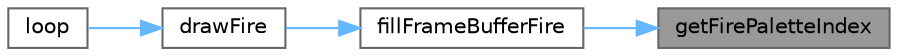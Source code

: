 digraph "getFirePaletteIndex"
{
 // INTERACTIVE_SVG=YES
 // LATEX_PDF_SIZE
  bgcolor="transparent";
  edge [fontname=Helvetica,fontsize=10,labelfontname=Helvetica,labelfontsize=10];
  node [fontname=Helvetica,fontsize=10,shape=box,height=0.2,width=0.4];
  rankdir="RL";
  Node1 [id="Node000001",label="getFirePaletteIndex",height=0.2,width=0.4,color="gray40", fillcolor="grey60", style="filled", fontcolor="black",tooltip=" "];
  Node1 -> Node2 [id="edge1_Node000001_Node000002",dir="back",color="steelblue1",style="solid",tooltip=" "];
  Node2 [id="Node000002",label="fillFrameBufferFire",height=0.2,width=0.4,color="grey40", fillcolor="white", style="filled",URL="$d4/d06/curr_8h_af9691ba6aeb226dd50626f04206c6e28.html#af9691ba6aeb226dd50626f04206c6e28",tooltip=" "];
  Node2 -> Node3 [id="edge2_Node000002_Node000003",dir="back",color="steelblue1",style="solid",tooltip=" "];
  Node3 [id="Node000003",label="drawFire",height=0.2,width=0.4,color="grey40", fillcolor="white", style="filled",URL="$d4/d06/curr_8h_ad5dd16b6abf44e3aad21ce2a4badf906.html#ad5dd16b6abf44e3aad21ce2a4badf906",tooltip=" "];
  Node3 -> Node4 [id="edge3_Node000003_Node000004",dir="back",color="steelblue1",style="solid",tooltip=" "];
  Node4 [id="Node000004",label="loop",height=0.2,width=0.4,color="grey40", fillcolor="white", style="filled",URL="$d4/d06/curr_8h_afe461d27b9c48d5921c00d521181f12f.html#afe461d27b9c48d5921c00d521181f12f",tooltip=" "];
}

